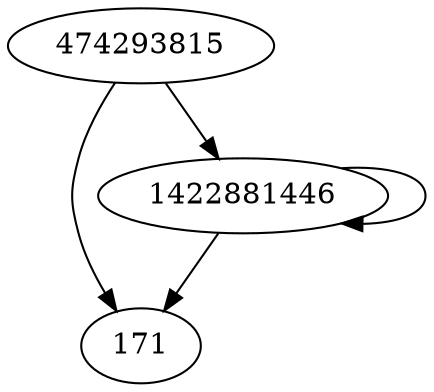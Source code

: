 digraph  {
171;
1422881446;
474293815;
1422881446 -> 171;
1422881446 -> 1422881446;
474293815 -> 171;
474293815 -> 1422881446;
}
